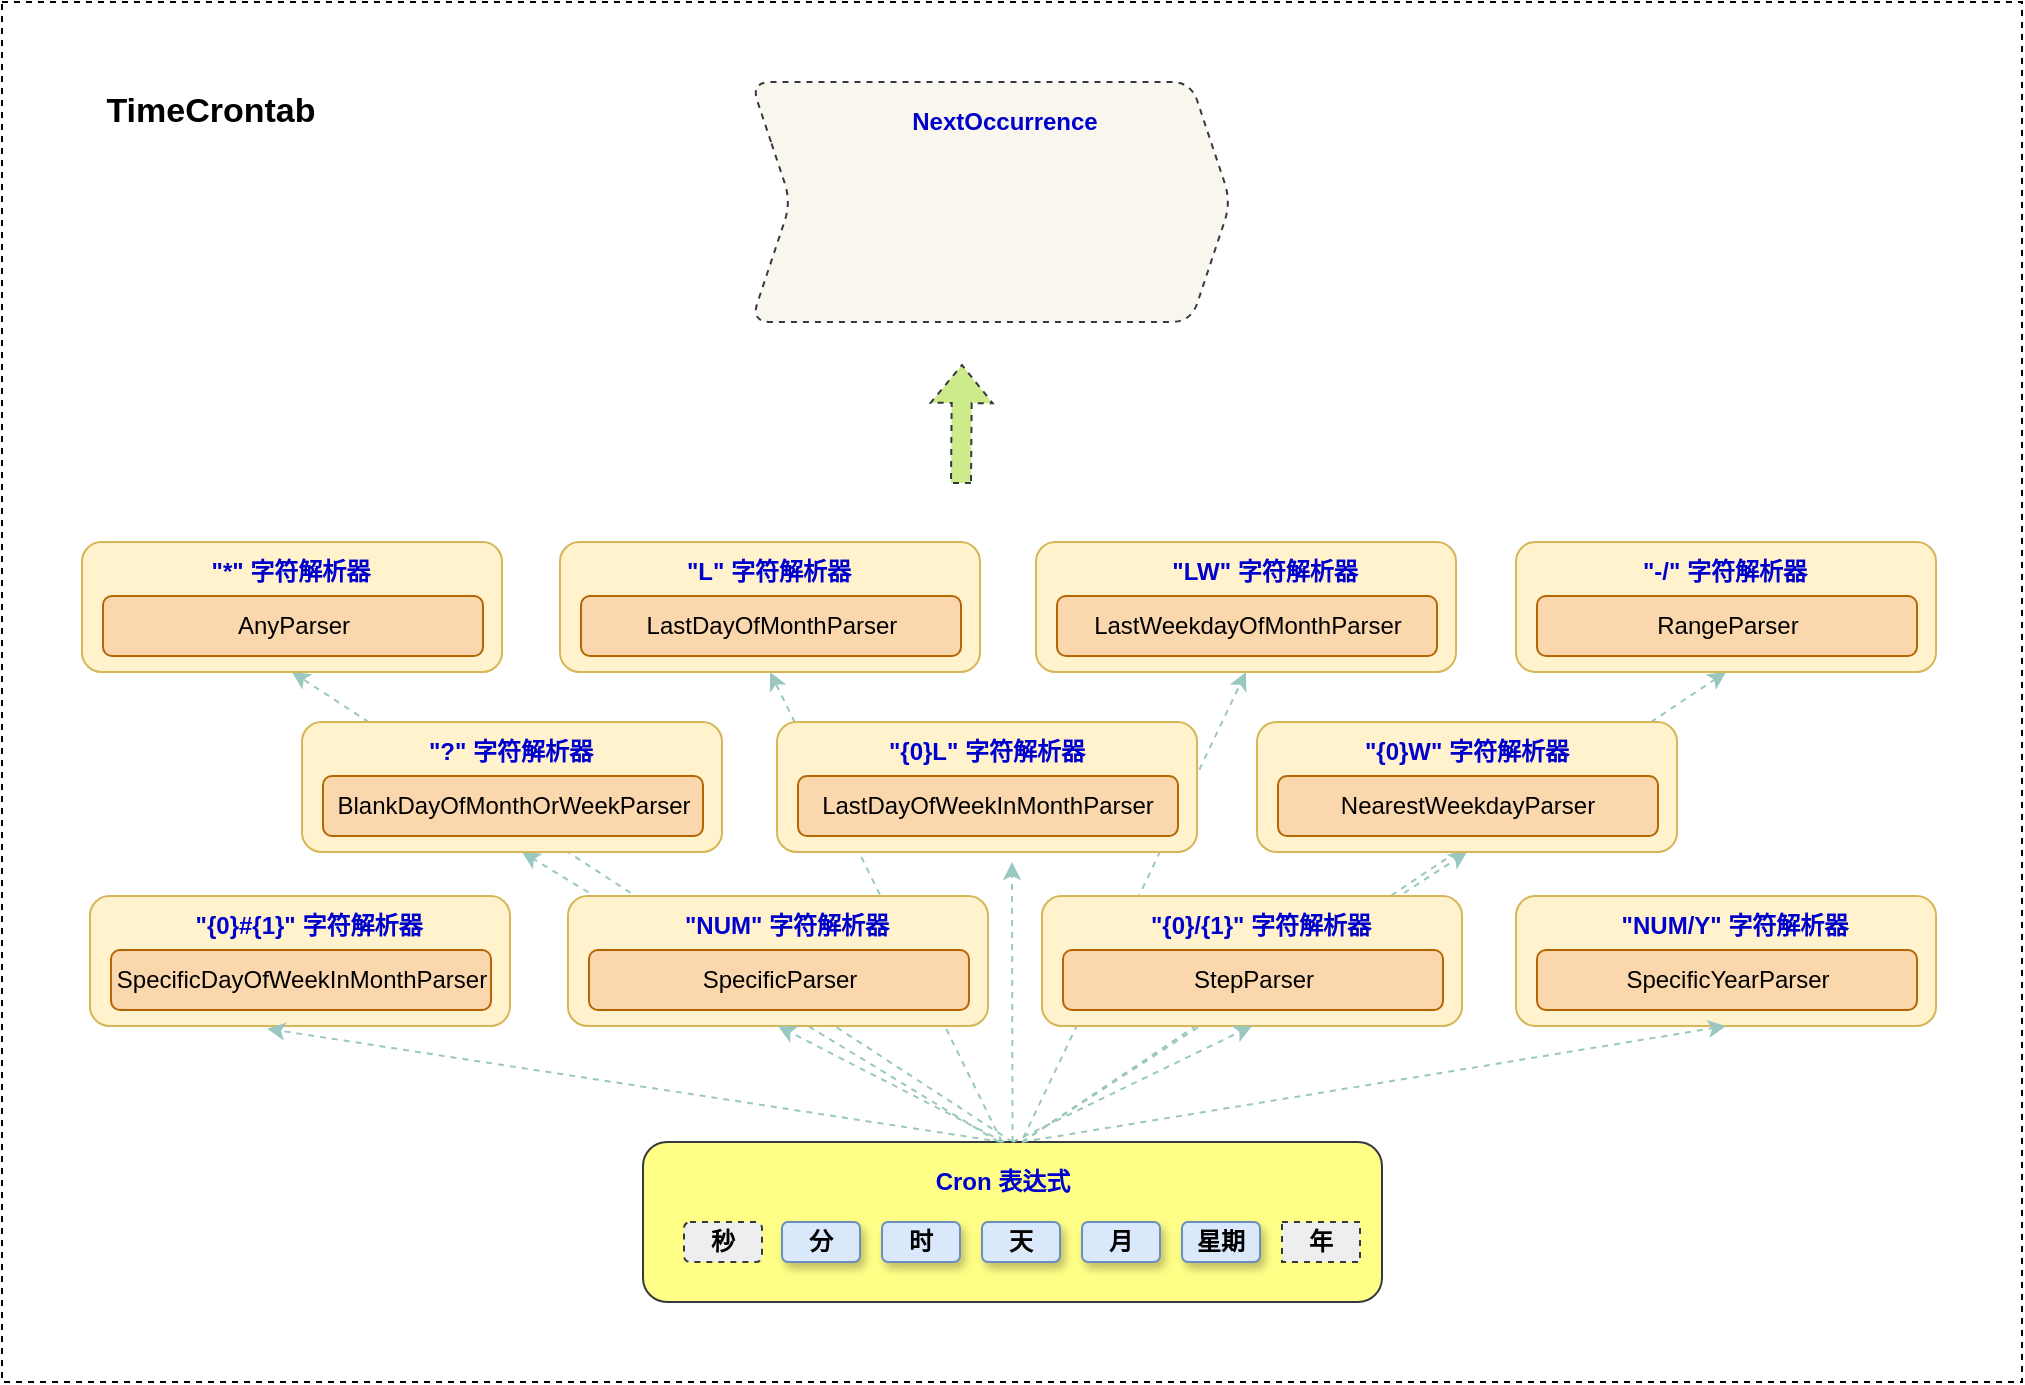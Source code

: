 <mxfile version="15.6.3" type="device"><diagram id="WkeWRNO0_8-4DGBAKRoH" name="第 1 页"><mxGraphModel dx="1169" dy="1765" grid="1" gridSize="10" guides="1" tooltips="1" connect="1" arrows="1" fold="1" page="1" pageScale="1" pageWidth="827" pageHeight="1169" math="0" shadow="0"><root><mxCell id="0"/><mxCell id="1" parent="0"/><mxCell id="oyyRcJvMBh7io7JTii5K-38" value="" style="whiteSpace=wrap;html=1;rounded=0;shadow=0;dashed=1;" vertex="1" parent="1"><mxGeometry x="100" y="-710" width="1010" height="690" as="geometry"/></mxCell><mxCell id="oyyRcJvMBh7io7JTii5K-37" value="" style="shape=step;perimeter=stepPerimeter;whiteSpace=wrap;html=1;fixedSize=1;rounded=1;shadow=0;dashed=1;fillColor=#f9f7ed;strokeColor=#36393d;" vertex="1" parent="1"><mxGeometry x="474.5" y="-670" width="240" height="120" as="geometry"/></mxCell><mxCell id="oyyRcJvMBh7io7JTii5K-19" value="" style="endArrow=classic;html=1;rounded=0;dashed=1;entryX=0.5;entryY=1;entryDx=0;entryDy=0;strokeColor=#9AC7BF;" edge="1" parent="1" target="bQTGmraBkOQblV_vZFuV-48"><mxGeometry width="50" height="50" relative="1" as="geometry"><mxPoint x="610" y="-140" as="sourcePoint"/><mxPoint x="640" y="-280" as="targetPoint"/></mxGeometry></mxCell><mxCell id="oyyRcJvMBh7io7JTii5K-18" value="" style="endArrow=classic;html=1;rounded=0;dashed=1;exitX=0.568;exitY=-0.056;exitDx=0;exitDy=0;exitPerimeter=0;entryX=0.5;entryY=1;entryDx=0;entryDy=0;strokeColor=#9AC7BF;" edge="1" parent="1" source="oyyRcJvMBh7io7JTii5K-3" target="bQTGmraBkOQblV_vZFuV-42"><mxGeometry width="50" height="50" relative="1" as="geometry"><mxPoint x="590" y="-230" as="sourcePoint"/><mxPoint x="640" y="-280" as="targetPoint"/></mxGeometry></mxCell><mxCell id="oyyRcJvMBh7io7JTii5K-17" value="" style="endArrow=classic;html=1;rounded=0;dashed=1;entryX=0.5;entryY=1;entryDx=0;entryDy=0;strokeColor=#9AC7BF;" edge="1" parent="1" target="bQTGmraBkOQblV_vZFuV-36"><mxGeometry width="50" height="50" relative="1" as="geometry"><mxPoint x="600" y="-140" as="sourcePoint"/><mxPoint x="640" y="-280" as="targetPoint"/></mxGeometry></mxCell><mxCell id="oyyRcJvMBh7io7JTii5K-16" value="" style="endArrow=classic;html=1;rounded=0;dashed=1;exitX=0.5;exitY=0;exitDx=0;exitDy=0;entryX=0.5;entryY=1;entryDx=0;entryDy=0;strokeColor=#9AC7BF;" edge="1" parent="1" source="bQTGmraBkOQblV_vZFuV-9" target="bQTGmraBkOQblV_vZFuV-30"><mxGeometry width="50" height="50" relative="1" as="geometry"><mxPoint x="510" y="-230" as="sourcePoint"/><mxPoint x="560" y="-280" as="targetPoint"/></mxGeometry></mxCell><mxCell id="oyyRcJvMBh7io7JTii5K-15" value="" style="endArrow=classic;html=1;rounded=0;dashed=1;entryX=0.5;entryY=1;entryDx=0;entryDy=0;strokeColor=#9AC7BF;" edge="1" parent="1" target="bQTGmraBkOQblV_vZFuV-45"><mxGeometry width="50" height="50" relative="1" as="geometry"><mxPoint x="610" y="-140" as="sourcePoint"/><mxPoint x="630" y="-280" as="targetPoint"/></mxGeometry></mxCell><mxCell id="oyyRcJvMBh7io7JTii5K-14" value="" style="endArrow=classic;html=1;rounded=0;dashed=1;exitX=0.526;exitY=-0.233;exitDx=0;exitDy=0;exitPerimeter=0;strokeColor=#9AC7BF;" edge="1" parent="1"><mxGeometry width="50" height="50" relative="1" as="geometry"><mxPoint x="603.386" y="-136.99" as="sourcePoint"/><mxPoint x="360" y="-285" as="targetPoint"/></mxGeometry></mxCell><mxCell id="bQTGmraBkOQblV_vZFuV-9" value="" style="rounded=1;whiteSpace=wrap;html=1;fillColor=#ffff88;strokeColor=#36393d;" parent="1" vertex="1"><mxGeometry x="420.5" y="-140" width="369.5" height="80" as="geometry"/></mxCell><mxCell id="bQTGmraBkOQblV_vZFuV-1" value="秒" style="rounded=1;whiteSpace=wrap;html=1;dashed=1;fillColor=#eeeeee;strokeColor=#36393d;fontStyle=1" parent="1" vertex="1"><mxGeometry x="441" y="-100" width="39" height="20" as="geometry"/></mxCell><mxCell id="bQTGmraBkOQblV_vZFuV-2" value="分" style="rounded=1;whiteSpace=wrap;html=1;fillColor=#dae8fc;strokeColor=#6c8ebf;shadow=1;fontStyle=1" parent="1" vertex="1"><mxGeometry x="490" y="-100" width="39" height="20" as="geometry"/></mxCell><mxCell id="bQTGmraBkOQblV_vZFuV-3" value="时" style="rounded=1;whiteSpace=wrap;html=1;fillColor=#dae8fc;strokeColor=#6c8ebf;shadow=1;fontStyle=1" parent="1" vertex="1"><mxGeometry x="540" y="-100" width="39" height="20" as="geometry"/></mxCell><mxCell id="bQTGmraBkOQblV_vZFuV-4" value="天" style="rounded=1;whiteSpace=wrap;html=1;fillColor=#dae8fc;strokeColor=#6c8ebf;shadow=1;fontStyle=1" parent="1" vertex="1"><mxGeometry x="590" y="-100" width="39" height="20" as="geometry"/></mxCell><mxCell id="bQTGmraBkOQblV_vZFuV-6" value="月" style="rounded=1;whiteSpace=wrap;html=1;fillColor=#dae8fc;strokeColor=#6c8ebf;shadow=1;fontStyle=1" parent="1" vertex="1"><mxGeometry x="640" y="-100" width="39" height="20" as="geometry"/></mxCell><mxCell id="bQTGmraBkOQblV_vZFuV-7" value="星期" style="rounded=1;whiteSpace=wrap;html=1;fillColor=#dae8fc;strokeColor=#6c8ebf;shadow=1;fontStyle=1" parent="1" vertex="1"><mxGeometry x="690" y="-100" width="39" height="20" as="geometry"/></mxCell><mxCell id="bQTGmraBkOQblV_vZFuV-8" value="年" style="rounded=0;whiteSpace=wrap;html=1;dashed=1;fillColor=#eeeeee;strokeColor=#36393d;fontStyle=1" parent="1" vertex="1"><mxGeometry x="740" y="-100" width="39" height="20" as="geometry"/></mxCell><mxCell id="bQTGmraBkOQblV_vZFuV-27" value="" style="rounded=1;whiteSpace=wrap;html=1;fillColor=#fff2cc;strokeColor=#d6b656;" parent="1" vertex="1"><mxGeometry x="250" y="-350" width="210" height="65" as="geometry"/></mxCell><mxCell id="bQTGmraBkOQblV_vZFuV-28" value="&quot;?&quot; 字符解析器" style="text;html=1;strokeColor=none;fillColor=none;align=center;verticalAlign=middle;whiteSpace=wrap;rounded=0;fontStyle=1;fontColor=#0000CC;" parent="1" vertex="1"><mxGeometry x="309" y="-350" width="91" height="30" as="geometry"/></mxCell><mxCell id="bQTGmraBkOQblV_vZFuV-29" value="BlankDayOfMonthOrWeekParser" style="rounded=1;whiteSpace=wrap;html=1;fillColor=#fad7ac;strokeColor=#b46504;" parent="1" vertex="1"><mxGeometry x="260.5" y="-323" width="190" height="30" as="geometry"/></mxCell><mxCell id="bQTGmraBkOQblV_vZFuV-30" value="" style="rounded=1;whiteSpace=wrap;html=1;fillColor=#fff2cc;strokeColor=#d6b656;" parent="1" vertex="1"><mxGeometry x="140" y="-440" width="210" height="65" as="geometry"/></mxCell><mxCell id="bQTGmraBkOQblV_vZFuV-31" value="&quot;*&quot; 字符解析器" style="text;html=1;strokeColor=none;fillColor=none;align=center;verticalAlign=middle;whiteSpace=wrap;rounded=0;fontStyle=1;fontColor=#0000CC;" parent="1" vertex="1"><mxGeometry x="199" y="-440" width="91" height="30" as="geometry"/></mxCell><mxCell id="bQTGmraBkOQblV_vZFuV-32" value="AnyParser" style="rounded=1;whiteSpace=wrap;html=1;fillColor=#fad7ac;strokeColor=#b46504;" parent="1" vertex="1"><mxGeometry x="150.5" y="-413" width="190" height="30" as="geometry"/></mxCell><mxCell id="bQTGmraBkOQblV_vZFuV-36" value="" style="rounded=1;whiteSpace=wrap;html=1;fillColor=#fff2cc;strokeColor=#d6b656;" parent="1" vertex="1"><mxGeometry x="379" y="-440" width="210" height="65" as="geometry"/></mxCell><mxCell id="bQTGmraBkOQblV_vZFuV-37" value="&quot;L&quot; 字符解析器" style="text;html=1;strokeColor=none;fillColor=none;align=center;verticalAlign=middle;whiteSpace=wrap;rounded=0;fontStyle=1;fontColor=#0000CC;" parent="1" vertex="1"><mxGeometry x="438" y="-440" width="91" height="30" as="geometry"/></mxCell><mxCell id="bQTGmraBkOQblV_vZFuV-38" value="LastDayOfMonthParser" style="rounded=1;whiteSpace=wrap;html=1;fillColor=#fad7ac;strokeColor=#b46504;" parent="1" vertex="1"><mxGeometry x="389.5" y="-413" width="190" height="30" as="geometry"/></mxCell><mxCell id="bQTGmraBkOQblV_vZFuV-39" value="" style="rounded=1;whiteSpace=wrap;html=1;fillColor=#fff2cc;strokeColor=#d6b656;" parent="1" vertex="1"><mxGeometry x="487.5" y="-350" width="210" height="65" as="geometry"/></mxCell><mxCell id="bQTGmraBkOQblV_vZFuV-40" value="&quot;{0}L&quot; 字符解析器" style="text;html=1;strokeColor=none;fillColor=none;align=center;verticalAlign=middle;whiteSpace=wrap;rounded=0;fontStyle=1;fontColor=#0000CC;" parent="1" vertex="1"><mxGeometry x="536.5" y="-350" width="111" height="30" as="geometry"/></mxCell><mxCell id="bQTGmraBkOQblV_vZFuV-41" value="LastDayOfWeekInMonthParser" style="rounded=1;whiteSpace=wrap;html=1;fillColor=#fad7ac;strokeColor=#b46504;" parent="1" vertex="1"><mxGeometry x="498" y="-323" width="190" height="30" as="geometry"/></mxCell><mxCell id="bQTGmraBkOQblV_vZFuV-42" value="" style="rounded=1;whiteSpace=wrap;html=1;fillColor=#fff2cc;strokeColor=#d6b656;" parent="1" vertex="1"><mxGeometry x="617" y="-440" width="210" height="65" as="geometry"/></mxCell><mxCell id="bQTGmraBkOQblV_vZFuV-43" value="NextOccurrence" style="text;html=1;strokeColor=none;fillColor=none;align=center;verticalAlign=middle;whiteSpace=wrap;rounded=0;fontStyle=1;fontColor=#0000CC;" parent="1" vertex="1"><mxGeometry x="546" y="-665" width="111" height="30" as="geometry"/></mxCell><mxCell id="bQTGmraBkOQblV_vZFuV-44" value="LastWeekdayOfMonthParser" style="rounded=1;whiteSpace=wrap;html=1;fillColor=#fad7ac;strokeColor=#b46504;" parent="1" vertex="1"><mxGeometry x="627.5" y="-413" width="190" height="30" as="geometry"/></mxCell><mxCell id="bQTGmraBkOQblV_vZFuV-45" value="" style="rounded=1;whiteSpace=wrap;html=1;fillColor=#fff2cc;strokeColor=#d6b656;" parent="1" vertex="1"><mxGeometry x="727.5" y="-350" width="210" height="65" as="geometry"/></mxCell><mxCell id="bQTGmraBkOQblV_vZFuV-46" value="&quot;{0}W&quot; 字符解析器" style="text;html=1;strokeColor=none;fillColor=none;align=center;verticalAlign=middle;whiteSpace=wrap;rounded=0;fontStyle=1;fontColor=#0000CC;" parent="1" vertex="1"><mxGeometry x="776.5" y="-350" width="111" height="30" as="geometry"/></mxCell><mxCell id="bQTGmraBkOQblV_vZFuV-47" value="NearestWeekdayParser" style="rounded=1;whiteSpace=wrap;html=1;fillColor=#fad7ac;strokeColor=#b46504;" parent="1" vertex="1"><mxGeometry x="738" y="-323" width="190" height="30" as="geometry"/></mxCell><mxCell id="bQTGmraBkOQblV_vZFuV-48" value="" style="rounded=1;whiteSpace=wrap;html=1;fillColor=#fff2cc;strokeColor=#d6b656;" parent="1" vertex="1"><mxGeometry x="857" y="-440" width="210" height="65" as="geometry"/></mxCell><mxCell id="bQTGmraBkOQblV_vZFuV-49" value="&quot;-/&quot; 字符解析器" style="text;html=1;strokeColor=none;fillColor=none;align=center;verticalAlign=middle;whiteSpace=wrap;rounded=0;fontStyle=1;fontColor=#0000CC;" parent="1" vertex="1"><mxGeometry x="906" y="-440" width="111" height="30" as="geometry"/></mxCell><mxCell id="bQTGmraBkOQblV_vZFuV-50" value="RangeParser" style="rounded=1;whiteSpace=wrap;html=1;fillColor=#fad7ac;strokeColor=#b46504;" parent="1" vertex="1"><mxGeometry x="867.5" y="-413" width="190" height="30" as="geometry"/></mxCell><mxCell id="bQTGmraBkOQblV_vZFuV-51" value="" style="rounded=1;whiteSpace=wrap;html=1;fillColor=#fff2cc;strokeColor=#d6b656;" parent="1" vertex="1"><mxGeometry x="144" y="-263" width="210" height="65" as="geometry"/></mxCell><mxCell id="bQTGmraBkOQblV_vZFuV-52" value="&quot;{0}#{1}&quot; 字符解析器" style="text;html=1;strokeColor=none;fillColor=none;align=center;verticalAlign=middle;whiteSpace=wrap;rounded=0;fontStyle=1;fontColor=#0000CC;" parent="1" vertex="1"><mxGeometry x="193" y="-263" width="121" height="30" as="geometry"/></mxCell><mxCell id="bQTGmraBkOQblV_vZFuV-53" value="SpecificDayOfWeekInMonthParser" style="rounded=1;whiteSpace=wrap;html=1;fillColor=#fad7ac;strokeColor=#b46504;" parent="1" vertex="1"><mxGeometry x="154.5" y="-236" width="190" height="30" as="geometry"/></mxCell><mxCell id="bQTGmraBkOQblV_vZFuV-54" value="" style="rounded=1;whiteSpace=wrap;html=1;fillColor=#fff2cc;strokeColor=#d6b656;" parent="1" vertex="1"><mxGeometry x="383" y="-263" width="210" height="65" as="geometry"/></mxCell><mxCell id="bQTGmraBkOQblV_vZFuV-55" value="&quot;NUM&quot; 字符解析器" style="text;html=1;strokeColor=none;fillColor=none;align=center;verticalAlign=middle;whiteSpace=wrap;rounded=0;fontStyle=1;fontColor=#0000CC;" parent="1" vertex="1"><mxGeometry x="432" y="-263" width="121" height="30" as="geometry"/></mxCell><mxCell id="bQTGmraBkOQblV_vZFuV-56" value="SpecificParser" style="rounded=1;whiteSpace=wrap;html=1;fillColor=#fad7ac;strokeColor=#b46504;" parent="1" vertex="1"><mxGeometry x="393.5" y="-236" width="190" height="30" as="geometry"/></mxCell><mxCell id="bQTGmraBkOQblV_vZFuV-57" value="" style="rounded=1;whiteSpace=wrap;html=1;fillColor=#fff2cc;strokeColor=#d6b656;" parent="1" vertex="1"><mxGeometry x="857" y="-263" width="210" height="65" as="geometry"/></mxCell><mxCell id="bQTGmraBkOQblV_vZFuV-58" value="&quot;NUM/Y&quot; 字符解析器" style="text;html=1;strokeColor=none;fillColor=none;align=center;verticalAlign=middle;whiteSpace=wrap;rounded=0;fontStyle=1;fontColor=#0000CC;" parent="1" vertex="1"><mxGeometry x="906" y="-263" width="121" height="30" as="geometry"/></mxCell><mxCell id="bQTGmraBkOQblV_vZFuV-59" value="SpecificYearParser" style="rounded=1;whiteSpace=wrap;html=1;fillColor=#fad7ac;strokeColor=#b46504;" parent="1" vertex="1"><mxGeometry x="867.5" y="-236" width="190" height="30" as="geometry"/></mxCell><mxCell id="bQTGmraBkOQblV_vZFuV-60" value="" style="rounded=1;whiteSpace=wrap;html=1;fillColor=#fff2cc;strokeColor=#d6b656;" parent="1" vertex="1"><mxGeometry x="620" y="-263" width="210" height="65" as="geometry"/></mxCell><mxCell id="bQTGmraBkOQblV_vZFuV-61" value="&quot;{0}/{1}&quot; 字符解析器" style="text;html=1;strokeColor=none;fillColor=none;align=center;verticalAlign=middle;whiteSpace=wrap;rounded=0;fontStyle=1;fontColor=#0000CC;" parent="1" vertex="1"><mxGeometry x="669" y="-263" width="121" height="30" as="geometry"/></mxCell><mxCell id="bQTGmraBkOQblV_vZFuV-62" value="StepParser" style="rounded=1;whiteSpace=wrap;html=1;fillColor=#fad7ac;strokeColor=#b46504;" parent="1" vertex="1"><mxGeometry x="630.5" y="-236" width="190" height="30" as="geometry"/></mxCell><mxCell id="oyyRcJvMBh7io7JTii5K-3" value="Cron 表达式" style="text;html=1;strokeColor=none;fillColor=none;align=center;verticalAlign=middle;whiteSpace=wrap;rounded=0;fontStyle=1;fontColor=#0000CC;" vertex="1" parent="1"><mxGeometry x="545" y="-135" width="111" height="30" as="geometry"/></mxCell><mxCell id="oyyRcJvMBh7io7JTii5K-5" value="" style="endArrow=classic;html=1;rounded=0;exitX=0.5;exitY=0;exitDx=0;exitDy=0;dashed=1;strokeColor=#9AC7BF;" edge="1" parent="1" source="bQTGmraBkOQblV_vZFuV-9"><mxGeometry width="50" height="50" relative="1" as="geometry"><mxPoint x="520" y="-230" as="sourcePoint"/><mxPoint x="605" y="-280" as="targetPoint"/></mxGeometry></mxCell><mxCell id="oyyRcJvMBh7io7JTii5K-6" value="" style="endArrow=classic;html=1;rounded=0;entryX=0.5;entryY=1;entryDx=0;entryDy=0;dashed=1;strokeColor=#9AC7BF;" edge="1" parent="1" target="bQTGmraBkOQblV_vZFuV-54"><mxGeometry width="50" height="50" relative="1" as="geometry"><mxPoint x="601" y="-140" as="sourcePoint"/><mxPoint x="570" y="-280" as="targetPoint"/></mxGeometry></mxCell><mxCell id="oyyRcJvMBh7io7JTii5K-7" value="" style="endArrow=classic;html=1;rounded=0;exitX=0.5;exitY=0;exitDx=0;exitDy=0;entryX=0.5;entryY=1;entryDx=0;entryDy=0;dashed=1;strokeColor=#9AC7BF;" edge="1" parent="1" source="bQTGmraBkOQblV_vZFuV-9" target="bQTGmraBkOQblV_vZFuV-60"><mxGeometry width="50" height="50" relative="1" as="geometry"><mxPoint x="520" y="-230" as="sourcePoint"/><mxPoint x="570" y="-280" as="targetPoint"/></mxGeometry></mxCell><mxCell id="oyyRcJvMBh7io7JTii5K-8" value="" style="endArrow=classic;html=1;rounded=0;dashed=1;entryX=0.5;entryY=1;entryDx=0;entryDy=0;strokeColor=#9AC7BF;" edge="1" parent="1" target="bQTGmraBkOQblV_vZFuV-57"><mxGeometry width="50" height="50" relative="1" as="geometry"><mxPoint x="610" y="-140" as="sourcePoint"/><mxPoint x="962" y="-200" as="targetPoint"/></mxGeometry></mxCell><mxCell id="oyyRcJvMBh7io7JTii5K-9" value="" style="endArrow=classic;html=1;rounded=0;dashed=1;entryX=0.422;entryY=1.021;entryDx=0;entryDy=0;entryPerimeter=0;strokeColor=#9AC7BF;" edge="1" parent="1" target="bQTGmraBkOQblV_vZFuV-51"><mxGeometry width="50" height="50" relative="1" as="geometry"><mxPoint x="600" y="-140" as="sourcePoint"/><mxPoint x="530" y="-280" as="targetPoint"/></mxGeometry></mxCell><mxCell id="oyyRcJvMBh7io7JTii5K-20" value="" style="shape=flexArrow;endArrow=classic;html=1;rounded=0;dashed=1;strokeColor=#36393d;fillColor=#cdeb8b;" edge="1" parent="1"><mxGeometry width="50" height="50" relative="1" as="geometry"><mxPoint x="579.5" y="-469" as="sourcePoint"/><mxPoint x="580" y="-529" as="targetPoint"/></mxGeometry></mxCell><mxCell id="oyyRcJvMBh7io7JTii5K-31" value="" style="shape=image;html=1;verticalAlign=top;verticalLabelPosition=bottom;labelBackgroundColor=#ffffff;imageAspect=0;aspect=fixed;image=https://cdn4.iconfinder.com/data/icons/macaron-1/48/calc-128.png;rounded=1;shadow=0;dashed=1;" vertex="1" parent="1"><mxGeometry x="602.5" y="-519" width="50" height="50" as="geometry"/></mxCell><mxCell id="oyyRcJvMBh7io7JTii5K-34" value="" style="shape=image;html=1;verticalAlign=top;verticalLabelPosition=bottom;labelBackgroundColor=#ffffff;imageAspect=0;aspect=fixed;image=https://cdn0.iconfinder.com/data/icons/interior-and-decor-vol-1-1/512/14-128.png;rounded=1;shadow=0;dashed=1;" vertex="1" parent="1"><mxGeometry x="547" y="-651.5" width="101" height="101" as="geometry"/></mxCell><mxCell id="oyyRcJvMBh7io7JTii5K-36" value="&quot;LW&quot; 字符解析器" style="text;html=1;strokeColor=none;fillColor=none;align=center;verticalAlign=middle;whiteSpace=wrap;rounded=0;fontStyle=1;fontColor=#0000CC;" vertex="1" parent="1"><mxGeometry x="676" y="-440" width="111" height="30" as="geometry"/></mxCell><mxCell id="oyyRcJvMBh7io7JTii5K-39" value="TimeCrontab&lt;br style=&quot;font-size: 17px;&quot;&gt;" style="text;html=1;align=center;verticalAlign=middle;resizable=0;points=[];autosize=1;strokeColor=none;fillColor=none;fontSize=17;fontStyle=1" vertex="1" parent="1"><mxGeometry x="144" y="-670" width="120" height="30" as="geometry"/></mxCell></root></mxGraphModel></diagram></mxfile>